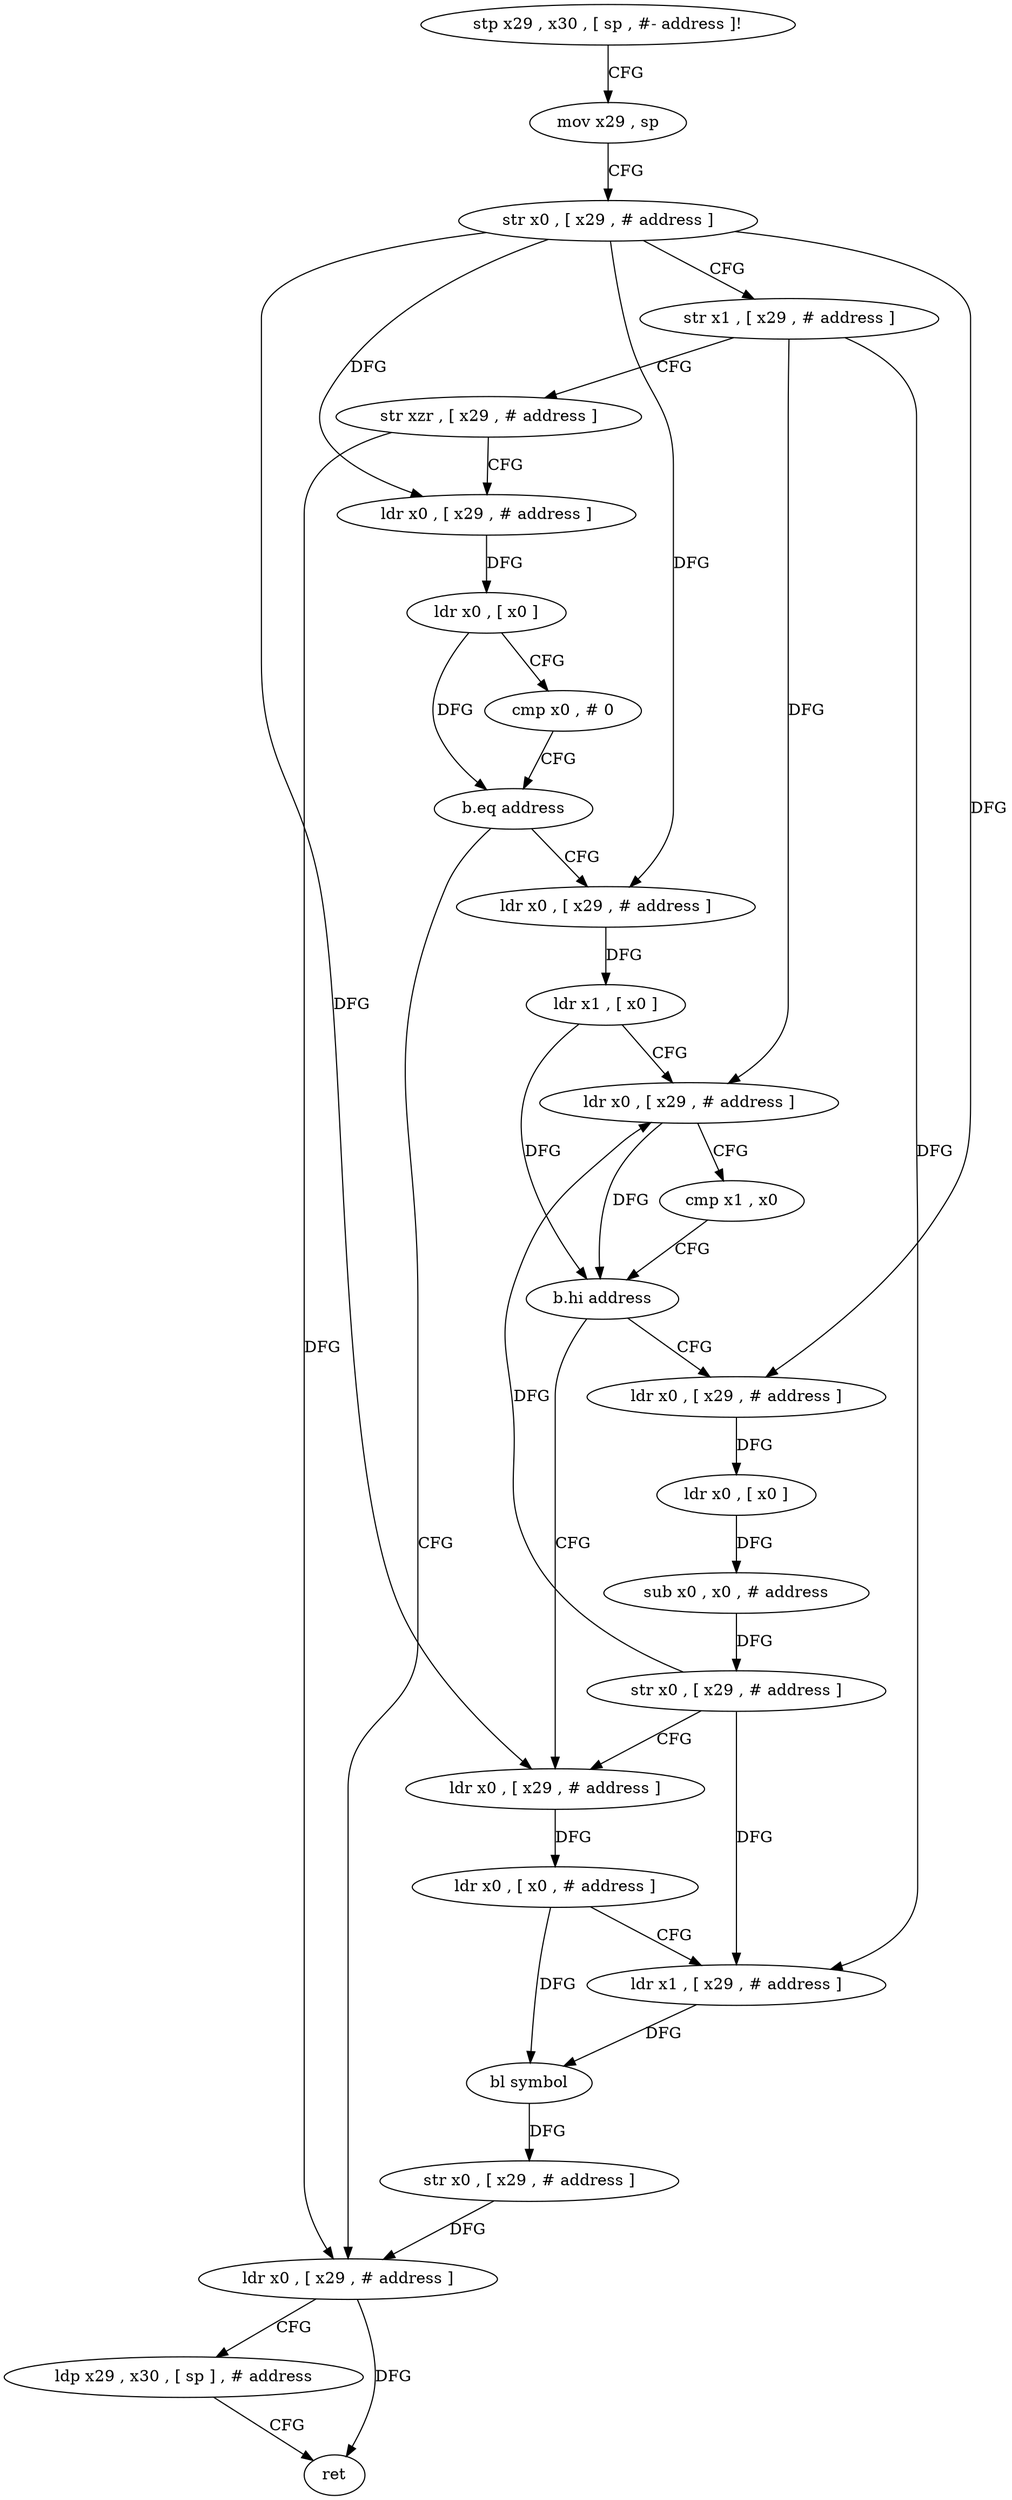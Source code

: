 digraph "func" {
"109980" [label = "stp x29 , x30 , [ sp , #- address ]!" ]
"109984" [label = "mov x29 , sp" ]
"109988" [label = "str x0 , [ x29 , # address ]" ]
"109992" [label = "str x1 , [ x29 , # address ]" ]
"109996" [label = "str xzr , [ x29 , # address ]" ]
"110000" [label = "ldr x0 , [ x29 , # address ]" ]
"110004" [label = "ldr x0 , [ x0 ]" ]
"110008" [label = "cmp x0 , # 0" ]
"110012" [label = "b.eq address" ]
"110072" [label = "ldr x0 , [ x29 , # address ]" ]
"110016" [label = "ldr x0 , [ x29 , # address ]" ]
"110076" [label = "ldp x29 , x30 , [ sp ] , # address" ]
"110080" [label = "ret" ]
"110020" [label = "ldr x1 , [ x0 ]" ]
"110024" [label = "ldr x0 , [ x29 , # address ]" ]
"110028" [label = "cmp x1 , x0" ]
"110032" [label = "b.hi address" ]
"110052" [label = "ldr x0 , [ x29 , # address ]" ]
"110036" [label = "ldr x0 , [ x29 , # address ]" ]
"110056" [label = "ldr x0 , [ x0 , # address ]" ]
"110060" [label = "ldr x1 , [ x29 , # address ]" ]
"110064" [label = "bl symbol" ]
"110068" [label = "str x0 , [ x29 , # address ]" ]
"110040" [label = "ldr x0 , [ x0 ]" ]
"110044" [label = "sub x0 , x0 , # address" ]
"110048" [label = "str x0 , [ x29 , # address ]" ]
"109980" -> "109984" [ label = "CFG" ]
"109984" -> "109988" [ label = "CFG" ]
"109988" -> "109992" [ label = "CFG" ]
"109988" -> "110000" [ label = "DFG" ]
"109988" -> "110016" [ label = "DFG" ]
"109988" -> "110052" [ label = "DFG" ]
"109988" -> "110036" [ label = "DFG" ]
"109992" -> "109996" [ label = "CFG" ]
"109992" -> "110024" [ label = "DFG" ]
"109992" -> "110060" [ label = "DFG" ]
"109996" -> "110000" [ label = "CFG" ]
"109996" -> "110072" [ label = "DFG" ]
"110000" -> "110004" [ label = "DFG" ]
"110004" -> "110008" [ label = "CFG" ]
"110004" -> "110012" [ label = "DFG" ]
"110008" -> "110012" [ label = "CFG" ]
"110012" -> "110072" [ label = "CFG" ]
"110012" -> "110016" [ label = "CFG" ]
"110072" -> "110076" [ label = "CFG" ]
"110072" -> "110080" [ label = "DFG" ]
"110016" -> "110020" [ label = "DFG" ]
"110076" -> "110080" [ label = "CFG" ]
"110020" -> "110024" [ label = "CFG" ]
"110020" -> "110032" [ label = "DFG" ]
"110024" -> "110028" [ label = "CFG" ]
"110024" -> "110032" [ label = "DFG" ]
"110028" -> "110032" [ label = "CFG" ]
"110032" -> "110052" [ label = "CFG" ]
"110032" -> "110036" [ label = "CFG" ]
"110052" -> "110056" [ label = "DFG" ]
"110036" -> "110040" [ label = "DFG" ]
"110056" -> "110060" [ label = "CFG" ]
"110056" -> "110064" [ label = "DFG" ]
"110060" -> "110064" [ label = "DFG" ]
"110064" -> "110068" [ label = "DFG" ]
"110068" -> "110072" [ label = "DFG" ]
"110040" -> "110044" [ label = "DFG" ]
"110044" -> "110048" [ label = "DFG" ]
"110048" -> "110052" [ label = "CFG" ]
"110048" -> "110024" [ label = "DFG" ]
"110048" -> "110060" [ label = "DFG" ]
}
